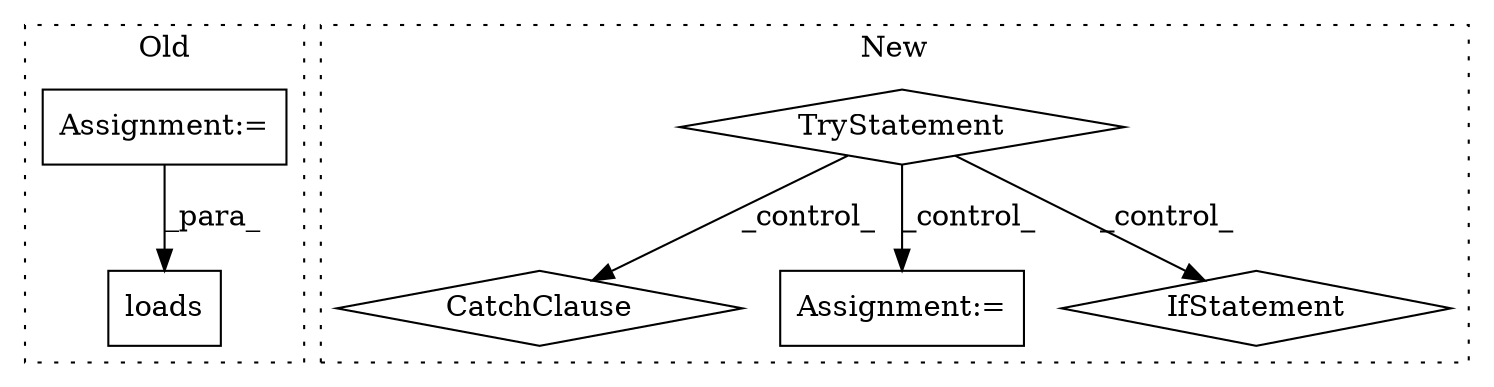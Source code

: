 digraph G {
subgraph cluster0 {
1 [label="loads" a="32" s="2470,2481" l="6,1" shape="box"];
5 [label="Assignment:=" a="7" s="2434" l="1" shape="box"];
label = "Old";
style="dotted";
}
subgraph cluster1 {
2 [label="CatchClause" a="12" s="7250,7391" l="15,2" shape="diamond"];
3 [label="TryStatement" a="54" s="6662" l="4" shape="diamond"];
4 [label="Assignment:=" a="7" s="6777" l="1" shape="box"];
6 [label="IfStatement" a="25" s="7039,7068" l="4,2" shape="diamond"];
label = "New";
style="dotted";
}
3 -> 4 [label="_control_"];
3 -> 2 [label="_control_"];
3 -> 6 [label="_control_"];
5 -> 1 [label="_para_"];
}
